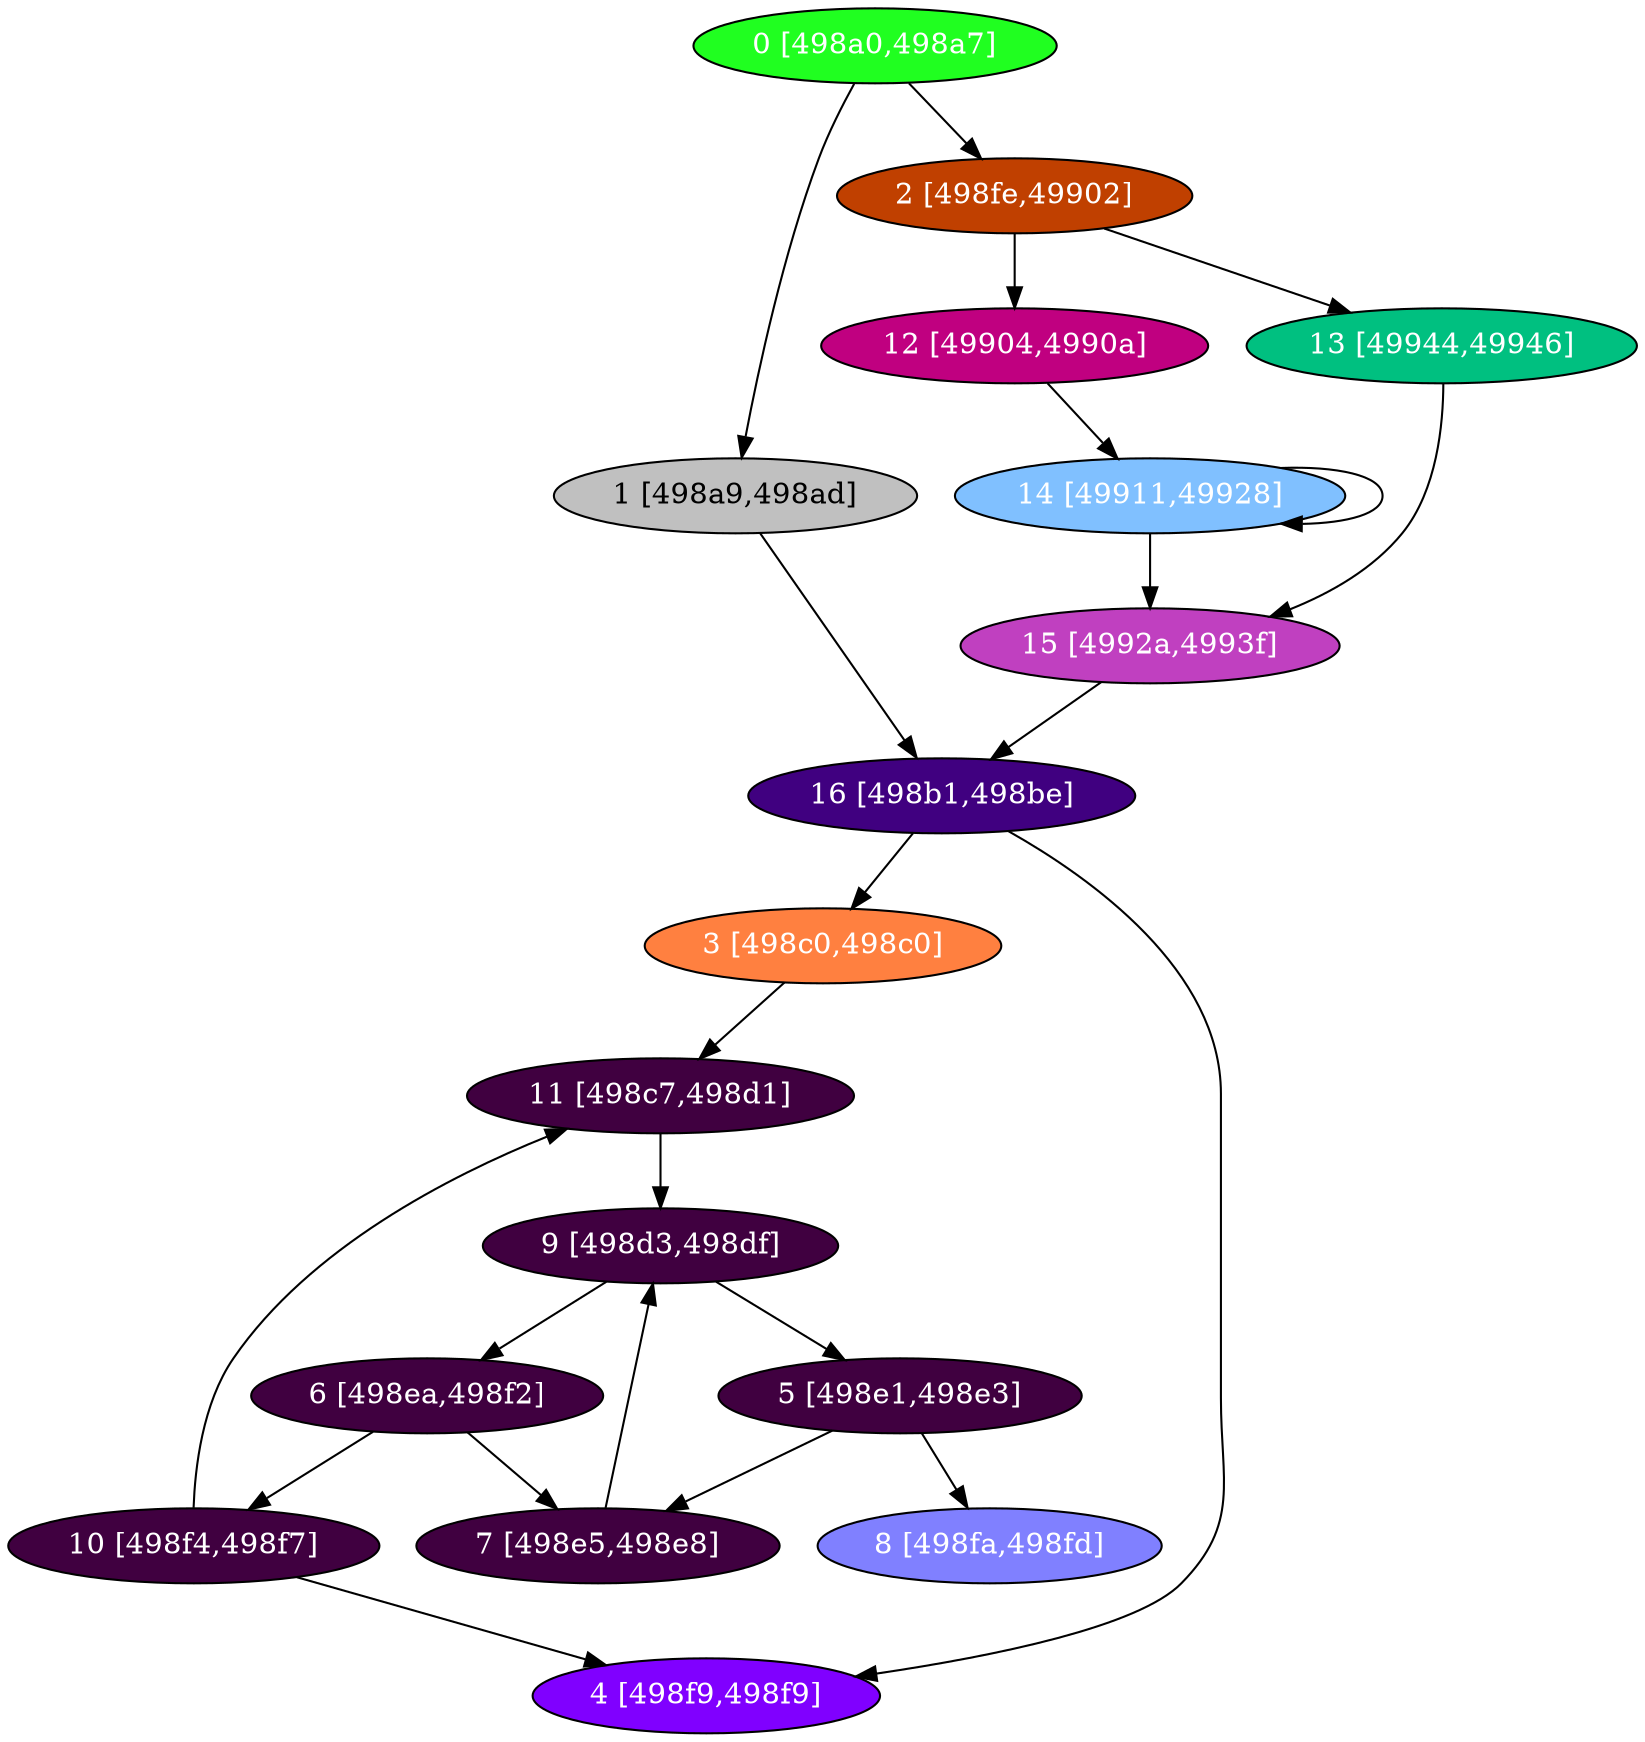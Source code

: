 diGraph libnss3{
	libnss3_0  [style=filled fillcolor="#20FF20" fontcolor="#ffffff" shape=oval label="0 [498a0,498a7]"]
	libnss3_1  [style=filled fillcolor="#C0C0C0" fontcolor="#000000" shape=oval label="1 [498a9,498ad]"]
	libnss3_2  [style=filled fillcolor="#C04000" fontcolor="#ffffff" shape=oval label="2 [498fe,49902]"]
	libnss3_3  [style=filled fillcolor="#FF8040" fontcolor="#ffffff" shape=oval label="3 [498c0,498c0]"]
	libnss3_4  [style=filled fillcolor="#8000FF" fontcolor="#ffffff" shape=oval label="4 [498f9,498f9]"]
	libnss3_5  [style=filled fillcolor="#400040" fontcolor="#ffffff" shape=oval label="5 [498e1,498e3]"]
	libnss3_6  [style=filled fillcolor="#400040" fontcolor="#ffffff" shape=oval label="6 [498ea,498f2]"]
	libnss3_7  [style=filled fillcolor="#400040" fontcolor="#ffffff" shape=oval label="7 [498e5,498e8]"]
	libnss3_8  [style=filled fillcolor="#8080FF" fontcolor="#ffffff" shape=oval label="8 [498fa,498fd]"]
	libnss3_9  [style=filled fillcolor="#400040" fontcolor="#ffffff" shape=oval label="9 [498d3,498df]"]
	libnss3_a  [style=filled fillcolor="#400040" fontcolor="#ffffff" shape=oval label="10 [498f4,498f7]"]
	libnss3_b  [style=filled fillcolor="#400040" fontcolor="#ffffff" shape=oval label="11 [498c7,498d1]"]
	libnss3_c  [style=filled fillcolor="#C00080" fontcolor="#ffffff" shape=oval label="12 [49904,4990a]"]
	libnss3_d  [style=filled fillcolor="#00C080" fontcolor="#ffffff" shape=oval label="13 [49944,49946]"]
	libnss3_e  [style=filled fillcolor="#80C0FF" fontcolor="#ffffff" shape=oval label="14 [49911,49928]"]
	libnss3_f  [style=filled fillcolor="#C040C0" fontcolor="#ffffff" shape=oval label="15 [4992a,4993f]"]
	libnss3_10  [style=filled fillcolor="#400080" fontcolor="#ffffff" shape=oval label="16 [498b1,498be]"]

	libnss3_0 -> libnss3_1
	libnss3_0 -> libnss3_2
	libnss3_1 -> libnss3_10
	libnss3_2 -> libnss3_c
	libnss3_2 -> libnss3_d
	libnss3_3 -> libnss3_b
	libnss3_5 -> libnss3_7
	libnss3_5 -> libnss3_8
	libnss3_6 -> libnss3_7
	libnss3_6 -> libnss3_a
	libnss3_7 -> libnss3_9
	libnss3_9 -> libnss3_5
	libnss3_9 -> libnss3_6
	libnss3_a -> libnss3_4
	libnss3_a -> libnss3_b
	libnss3_b -> libnss3_9
	libnss3_c -> libnss3_e
	libnss3_d -> libnss3_f
	libnss3_e -> libnss3_e
	libnss3_e -> libnss3_f
	libnss3_f -> libnss3_10
	libnss3_10 -> libnss3_3
	libnss3_10 -> libnss3_4
}